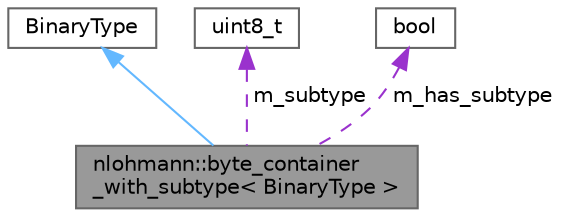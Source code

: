 digraph "nlohmann::byte_container_with_subtype&lt; BinaryType &gt;"
{
 // LATEX_PDF_SIZE
  bgcolor="transparent";
  edge [fontname=Helvetica,fontsize=10,labelfontname=Helvetica,labelfontsize=10];
  node [fontname=Helvetica,fontsize=10,shape=box,height=0.2,width=0.4];
  Node1 [label="nlohmann::byte_container\l_with_subtype\< BinaryType \>",height=0.2,width=0.4,color="gray40", fillcolor="grey60", style="filled", fontcolor="black",tooltip="an internal type for a backed binary type"];
  Node2 -> Node1 [dir="back",color="steelblue1",style="solid"];
  Node2 [label="BinaryType",height=0.2,width=0.4,color="gray40", fillcolor="white", style="filled",URL="$a03507.html",tooltip=" "];
  Node3 -> Node1 [dir="back",color="darkorchid3",style="dashed",label=" m_subtype" ];
  Node3 [label="uint8_t",height=0.2,width=0.4,color="gray40", fillcolor="white", style="filled",tooltip=" "];
  Node4 -> Node1 [dir="back",color="darkorchid3",style="dashed",label=" m_has_subtype" ];
  Node4 [label="bool",height=0.2,width=0.4,color="gray40", fillcolor="white", style="filled",tooltip=" "];
}
